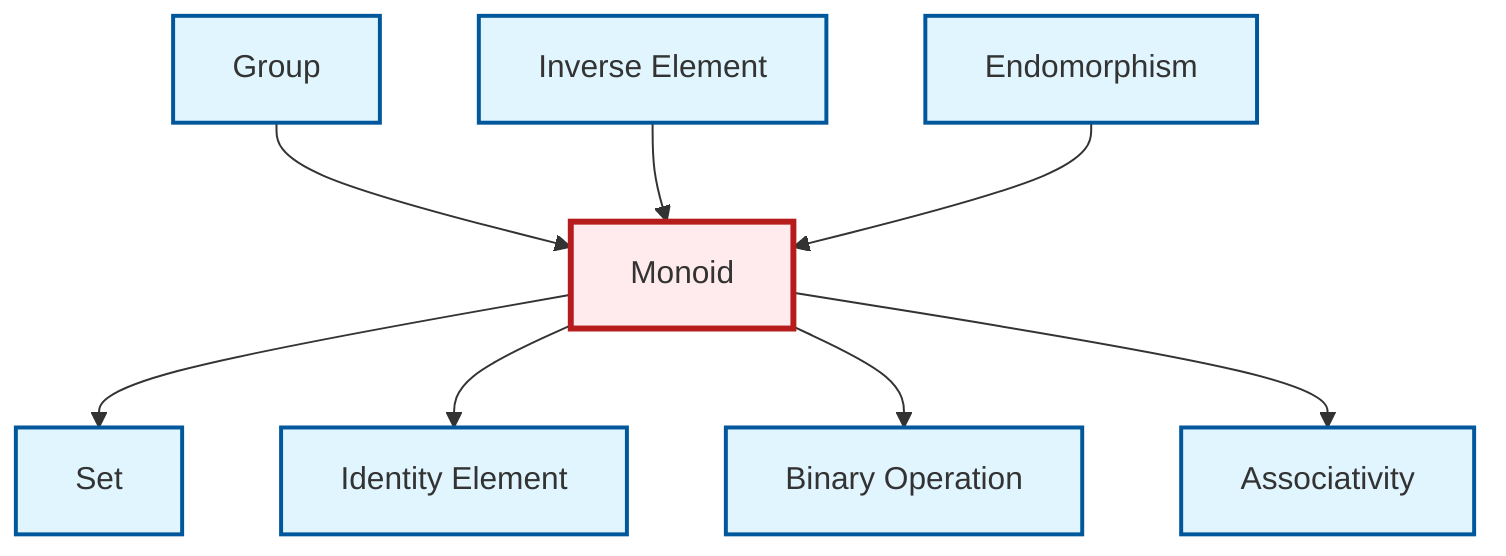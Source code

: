 graph TD
    classDef definition fill:#e1f5fe,stroke:#01579b,stroke-width:2px
    classDef theorem fill:#f3e5f5,stroke:#4a148c,stroke-width:2px
    classDef axiom fill:#fff3e0,stroke:#e65100,stroke-width:2px
    classDef example fill:#e8f5e9,stroke:#1b5e20,stroke-width:2px
    classDef current fill:#ffebee,stroke:#b71c1c,stroke-width:3px
    def-inverse-element["Inverse Element"]:::definition
    def-identity-element["Identity Element"]:::definition
    def-group["Group"]:::definition
    def-set["Set"]:::definition
    def-binary-operation["Binary Operation"]:::definition
    def-monoid["Monoid"]:::definition
    def-endomorphism["Endomorphism"]:::definition
    def-associativity["Associativity"]:::definition
    def-group --> def-monoid
    def-monoid --> def-set
    def-inverse-element --> def-monoid
    def-monoid --> def-identity-element
    def-endomorphism --> def-monoid
    def-monoid --> def-binary-operation
    def-monoid --> def-associativity
    class def-monoid current